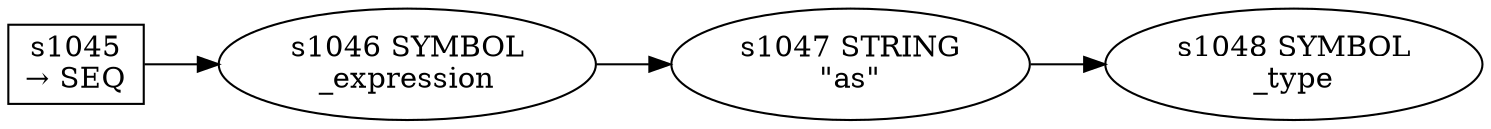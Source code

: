 
  digraph type_cast_expression {
  
    rankdir=LR;
  
    s1045 [label="s1045\n&rarr; SEQ", shape=record, fixedsize=false, peripheries=1];
  s1046 [label="s1046 SYMBOL\n_expression" href="rust-grammar.json._expression.dot.svg"];
  s1045 -> s1046 [];
  s1047 [label="s1047 STRING\n\"as\""];
  s1046 -> s1047 [];
  s1048 [label="s1048 SYMBOL\n_type" href="rust-grammar.json._type.dot.svg"];
  s1047 -> s1048 [];
  
  }
  